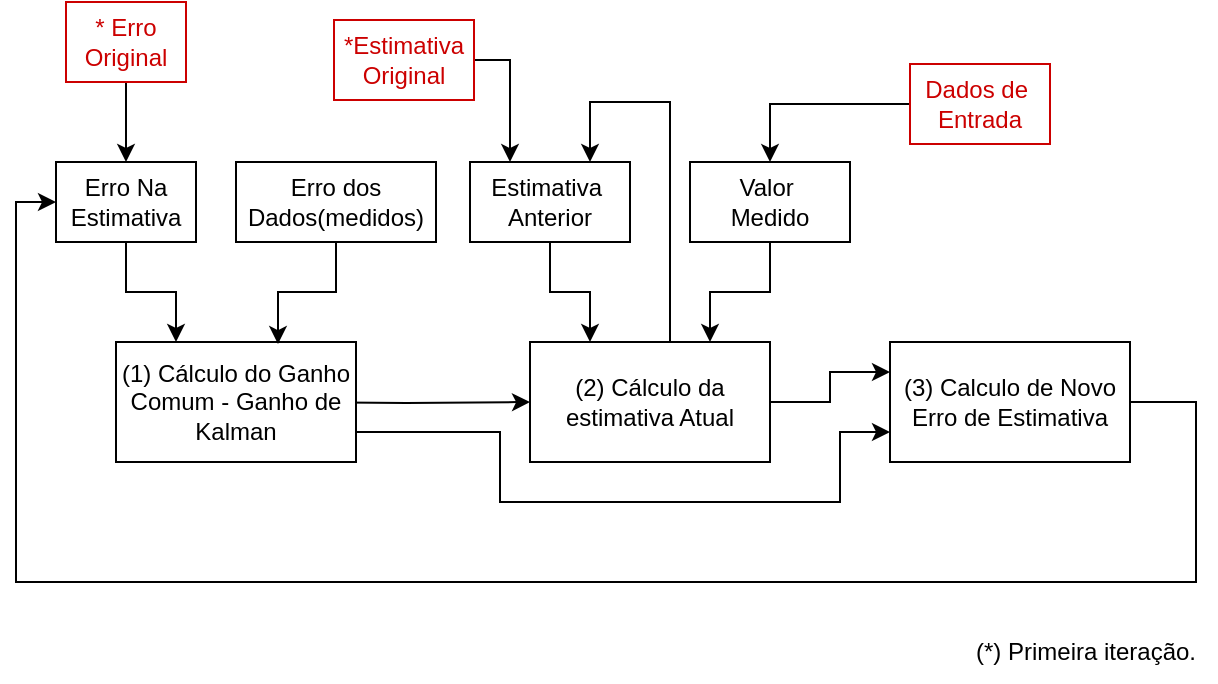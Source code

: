 <mxfile version="15.8.7" type="device" pages="3"><diagram id="5qCLGe_MaQcnqduGestA" name="Diagrama"><mxGraphModel dx="654" dy="649" grid="1" gridSize="10" guides="1" tooltips="1" connect="1" arrows="1" fold="1" page="1" pageScale="1" pageWidth="1169" pageHeight="827" math="0" shadow="0"><root><mxCell id="0"/><mxCell id="1" parent="0"/><mxCell id="zyYeSOG_edb1fySBmWZt-4" style="edgeStyle=orthogonalEdgeStyle;rounded=0;orthogonalLoop=1;jettySize=auto;html=1;entryX=0;entryY=0.5;entryDx=0;entryDy=0;" parent="1" target="zyYeSOG_edb1fySBmWZt-3" edge="1"><mxGeometry relative="1" as="geometry"><mxPoint x="142" y="510" as="sourcePoint"/></mxGeometry></mxCell><mxCell id="zyYeSOG_edb1fySBmWZt-8" style="edgeStyle=orthogonalEdgeStyle;rounded=0;orthogonalLoop=1;jettySize=auto;html=1;exitX=1;exitY=0.75;exitDx=0;exitDy=0;entryX=0;entryY=0.75;entryDx=0;entryDy=0;" parent="1" target="zyYeSOG_edb1fySBmWZt-5" edge="1"><mxGeometry relative="1" as="geometry"><Array as="points"><mxPoint x="252" y="525"/><mxPoint x="252" y="560"/><mxPoint x="422" y="560"/><mxPoint x="422" y="525"/></Array><mxPoint x="142" y="525" as="sourcePoint"/></mxGeometry></mxCell><mxCell id="zyYeSOG_edb1fySBmWZt-2" value="&lt;span&gt;(1) Cálculo do Ganho Comum - Ganho de Kalman&lt;/span&gt;" style="rounded=0;whiteSpace=wrap;html=1;" parent="1" vertex="1"><mxGeometry x="60" y="480" width="120" height="60" as="geometry"/></mxCell><mxCell id="zyYeSOG_edb1fySBmWZt-7" style="edgeStyle=orthogonalEdgeStyle;rounded=0;orthogonalLoop=1;jettySize=auto;html=1;exitX=1;exitY=0.5;exitDx=0;exitDy=0;entryX=0;entryY=0.25;entryDx=0;entryDy=0;" parent="1" source="zyYeSOG_edb1fySBmWZt-3" target="zyYeSOG_edb1fySBmWZt-5" edge="1"><mxGeometry relative="1" as="geometry"/></mxCell><mxCell id="1iIOuQRhQAufH55EFBsD-7" style="edgeStyle=orthogonalEdgeStyle;rounded=0;orthogonalLoop=1;jettySize=auto;html=1;entryX=0.75;entryY=0;entryDx=0;entryDy=0;" parent="1" source="zyYeSOG_edb1fySBmWZt-3" target="1iIOuQRhQAufH55EFBsD-1" edge="1"><mxGeometry relative="1" as="geometry"><mxPoint x="327" y="350" as="targetPoint"/><Array as="points"><mxPoint x="337" y="360"/><mxPoint x="297" y="360"/></Array></mxGeometry></mxCell><mxCell id="zyYeSOG_edb1fySBmWZt-3" value="(2) Cálculo da estimativa Atual" style="rounded=0;whiteSpace=wrap;html=1;" parent="1" vertex="1"><mxGeometry x="267" y="480" width="120" height="60" as="geometry"/></mxCell><mxCell id="zyYeSOG_edb1fySBmWZt-13" style="edgeStyle=orthogonalEdgeStyle;rounded=0;orthogonalLoop=1;jettySize=auto;html=1;entryX=0;entryY=0.5;entryDx=0;entryDy=0;fontColor=#CC0000;" parent="1" source="zyYeSOG_edb1fySBmWZt-5" target="zyYeSOG_edb1fySBmWZt-9" edge="1"><mxGeometry relative="1" as="geometry"><Array as="points"><mxPoint x="600" y="510"/><mxPoint x="600" y="600"/><mxPoint x="10" y="600"/><mxPoint x="10" y="410"/></Array></mxGeometry></mxCell><mxCell id="zyYeSOG_edb1fySBmWZt-5" value="(3) Calculo de Novo Erro de Estimativa" style="rounded=0;whiteSpace=wrap;html=1;" parent="1" vertex="1"><mxGeometry x="447" y="480" width="120" height="60" as="geometry"/></mxCell><mxCell id="zyYeSOG_edb1fySBmWZt-10" style="edgeStyle=orthogonalEdgeStyle;rounded=0;orthogonalLoop=1;jettySize=auto;html=1;entryX=0.25;entryY=0;entryDx=0;entryDy=0;" parent="1" source="zyYeSOG_edb1fySBmWZt-9" target="zyYeSOG_edb1fySBmWZt-2" edge="1"><mxGeometry relative="1" as="geometry"/></mxCell><mxCell id="zyYeSOG_edb1fySBmWZt-9" value="Erro Na Estimativa" style="rounded=0;whiteSpace=wrap;html=1;" parent="1" vertex="1"><mxGeometry x="30" y="390" width="70" height="40" as="geometry"/></mxCell><mxCell id="zyYeSOG_edb1fySBmWZt-12" style="edgeStyle=orthogonalEdgeStyle;rounded=0;orthogonalLoop=1;jettySize=auto;html=1;entryX=0.5;entryY=0;entryDx=0;entryDy=0;fontColor=#CC0000;" parent="1" source="zyYeSOG_edb1fySBmWZt-11" target="zyYeSOG_edb1fySBmWZt-9" edge="1"><mxGeometry relative="1" as="geometry"/></mxCell><mxCell id="zyYeSOG_edb1fySBmWZt-11" value="* Erro Original" style="rounded=0;whiteSpace=wrap;html=1;strokeColor=#CC0000;labelBackgroundColor=default;fontColor=#CC0000;" parent="1" vertex="1"><mxGeometry x="35" y="310" width="60" height="40" as="geometry"/></mxCell><mxCell id="zyYeSOG_edb1fySBmWZt-15" style="edgeStyle=orthogonalEdgeStyle;rounded=0;orthogonalLoop=1;jettySize=auto;html=1;exitX=0.5;exitY=1;exitDx=0;exitDy=0;entryX=0.675;entryY=0.017;entryDx=0;entryDy=0;entryPerimeter=0;fontColor=#000000;" parent="1" source="zyYeSOG_edb1fySBmWZt-14" target="zyYeSOG_edb1fySBmWZt-2" edge="1"><mxGeometry relative="1" as="geometry"/></mxCell><mxCell id="zyYeSOG_edb1fySBmWZt-14" value="&lt;font&gt;Erro dos Dados(medidos)&lt;/font&gt;" style="rounded=0;whiteSpace=wrap;html=1;labelBackgroundColor=default;fontColor=#000000;strokeColor=#000000;" parent="1" vertex="1"><mxGeometry x="120" y="390" width="100" height="40" as="geometry"/></mxCell><mxCell id="1iIOuQRhQAufH55EFBsD-2" style="edgeStyle=orthogonalEdgeStyle;rounded=0;orthogonalLoop=1;jettySize=auto;html=1;entryX=0.25;entryY=0;entryDx=0;entryDy=0;" parent="1" source="1iIOuQRhQAufH55EFBsD-1" target="zyYeSOG_edb1fySBmWZt-3" edge="1"><mxGeometry relative="1" as="geometry"/></mxCell><mxCell id="1iIOuQRhQAufH55EFBsD-1" value="Estimativa&amp;nbsp;&lt;br&gt;Anterior" style="rounded=0;whiteSpace=wrap;html=1;" parent="1" vertex="1"><mxGeometry x="237" y="390" width="80" height="40" as="geometry"/></mxCell><mxCell id="1iIOuQRhQAufH55EFBsD-11" style="edgeStyle=orthogonalEdgeStyle;rounded=0;orthogonalLoop=1;jettySize=auto;html=1;entryX=0.25;entryY=0;entryDx=0;entryDy=0;" parent="1" source="1iIOuQRhQAufH55EFBsD-3" target="1iIOuQRhQAufH55EFBsD-1" edge="1"><mxGeometry relative="1" as="geometry"><Array as="points"><mxPoint x="257" y="339"/></Array></mxGeometry></mxCell><mxCell id="1iIOuQRhQAufH55EFBsD-3" value="*Estimativa&lt;br&gt;Original" style="rounded=0;whiteSpace=wrap;html=1;strokeColor=#CC0000;labelBackgroundColor=default;fontColor=#CC0000;" parent="1" vertex="1"><mxGeometry x="169" y="319" width="70" height="40" as="geometry"/></mxCell><mxCell id="1iIOuQRhQAufH55EFBsD-6" style="edgeStyle=orthogonalEdgeStyle;rounded=0;orthogonalLoop=1;jettySize=auto;html=1;entryX=0.75;entryY=0;entryDx=0;entryDy=0;" parent="1" source="1iIOuQRhQAufH55EFBsD-5" target="zyYeSOG_edb1fySBmWZt-3" edge="1"><mxGeometry relative="1" as="geometry"/></mxCell><mxCell id="1iIOuQRhQAufH55EFBsD-5" value="Valor&amp;nbsp;&lt;br&gt;Medido" style="rounded=0;whiteSpace=wrap;html=1;" parent="1" vertex="1"><mxGeometry x="347" y="390" width="80" height="40" as="geometry"/></mxCell><mxCell id="1iIOuQRhQAufH55EFBsD-10" style="edgeStyle=orthogonalEdgeStyle;rounded=0;orthogonalLoop=1;jettySize=auto;html=1;" parent="1" source="1iIOuQRhQAufH55EFBsD-8" target="1iIOuQRhQAufH55EFBsD-5" edge="1"><mxGeometry relative="1" as="geometry"/></mxCell><mxCell id="1iIOuQRhQAufH55EFBsD-8" value="Dados de&amp;nbsp;&lt;br&gt;Entrada" style="rounded=0;whiteSpace=wrap;html=1;strokeColor=#CC0000;labelBackgroundColor=default;fontColor=#CC0000;" parent="1" vertex="1"><mxGeometry x="457" y="341" width="70" height="40" as="geometry"/></mxCell><mxCell id="1iIOuQRhQAufH55EFBsD-12" value="(*) Primeira iteração." style="text;html=1;strokeColor=none;fillColor=none;align=center;verticalAlign=middle;whiteSpace=wrap;rounded=0;" parent="1" vertex="1"><mxGeometry x="480" y="620" width="130" height="30" as="geometry"/></mxCell></root></mxGraphModel></diagram><diagram id="UlwowkW0sOfQX_4OCK4z" name="Ganho de Kalman"><mxGraphModel dx="654" dy="649" grid="1" gridSize="10" guides="1" tooltips="1" connect="1" arrows="1" fold="1" page="1" pageScale="1" pageWidth="1169" pageHeight="827" math="1" shadow="0"><root><mxCell id="W5aPKO_PqQTQbyvlxbM4-0"/><mxCell id="W5aPKO_PqQTQbyvlxbM4-1" parent="W5aPKO_PqQTQbyvlxbM4-0"/><mxCell id="Sb0JPvxeKnbMfqpS22F1-0" value="&lt;span&gt;(1) Cálculo do Ganho Comum - Ganho de Kalman&lt;/span&gt;" style="rounded=0;whiteSpace=wrap;html=1;" vertex="1" parent="W5aPKO_PqQTQbyvlxbM4-1"><mxGeometry x="310" y="230" width="120" height="60" as="geometry"/></mxCell><mxCell id="Sb0JPvxeKnbMfqpS22F1-1" style="edgeStyle=orthogonalEdgeStyle;rounded=0;orthogonalLoop=1;jettySize=auto;html=1;entryX=0.25;entryY=0;entryDx=0;entryDy=0;" edge="1" parent="W5aPKO_PqQTQbyvlxbM4-1" source="Sb0JPvxeKnbMfqpS22F1-2" target="Sb0JPvxeKnbMfqpS22F1-0"><mxGeometry relative="1" as="geometry"/></mxCell><mxCell id="Sb0JPvxeKnbMfqpS22F1-2" value="Erro Na Estimativa" style="rounded=0;whiteSpace=wrap;html=1;" vertex="1" parent="W5aPKO_PqQTQbyvlxbM4-1"><mxGeometry x="280" y="140" width="70" height="40" as="geometry"/></mxCell><mxCell id="Sb0JPvxeKnbMfqpS22F1-3" style="edgeStyle=orthogonalEdgeStyle;rounded=0;orthogonalLoop=1;jettySize=auto;html=1;exitX=0.5;exitY=1;exitDx=0;exitDy=0;entryX=0.675;entryY=0.017;entryDx=0;entryDy=0;entryPerimeter=0;fontColor=#000000;" edge="1" parent="W5aPKO_PqQTQbyvlxbM4-1" source="Sb0JPvxeKnbMfqpS22F1-4" target="Sb0JPvxeKnbMfqpS22F1-0"><mxGeometry relative="1" as="geometry"/></mxCell><mxCell id="Sb0JPvxeKnbMfqpS22F1-4" value="&lt;font&gt;Erro dos Dados(medidos)&lt;/font&gt;" style="rounded=0;whiteSpace=wrap;html=1;labelBackgroundColor=default;fontColor=#000000;strokeColor=#000000;" vertex="1" parent="W5aPKO_PqQTQbyvlxbM4-1"><mxGeometry x="370" y="140" width="100" height="40" as="geometry"/></mxCell></root></mxGraphModel></diagram><diagram id="6h5Pacnmt9mCrE8gxBsQ" name="Estimativa Atual"><mxGraphModel dx="654" dy="649" grid="1" gridSize="10" guides="1" tooltips="1" connect="1" arrows="1" fold="1" page="1" pageScale="1" pageWidth="1169" pageHeight="827" math="1" shadow="0"><root><mxCell id="i5QyxgYnKB9aPIgEcYvH-0"/><mxCell id="i5QyxgYnKB9aPIgEcYvH-1" parent="i5QyxgYnKB9aPIgEcYvH-0"/><mxCell id="i5QyxgYnKB9aPIgEcYvH-2" style="edgeStyle=orthogonalEdgeStyle;rounded=0;orthogonalLoop=1;jettySize=auto;html=1;entryX=0.75;entryY=0;entryDx=0;entryDy=0;" edge="1" parent="i5QyxgYnKB9aPIgEcYvH-1" source="i5QyxgYnKB9aPIgEcYvH-3" target="i5QyxgYnKB9aPIgEcYvH-5"><mxGeometry relative="1" as="geometry"><mxPoint x="327" y="350" as="targetPoint"/><Array as="points"><mxPoint x="337" y="360"/><mxPoint x="297" y="360"/></Array></mxGeometry></mxCell><mxCell id="i5QyxgYnKB9aPIgEcYvH-3" value="(2) Cálculo da estimativa Atual" style="rounded=0;whiteSpace=wrap;html=1;" vertex="1" parent="i5QyxgYnKB9aPIgEcYvH-1"><mxGeometry x="267" y="480" width="120" height="60" as="geometry"/></mxCell><mxCell id="i5QyxgYnKB9aPIgEcYvH-4" style="edgeStyle=orthogonalEdgeStyle;rounded=0;orthogonalLoop=1;jettySize=auto;html=1;entryX=0.25;entryY=0;entryDx=0;entryDy=0;" edge="1" parent="i5QyxgYnKB9aPIgEcYvH-1" source="i5QyxgYnKB9aPIgEcYvH-5" target="i5QyxgYnKB9aPIgEcYvH-3"><mxGeometry relative="1" as="geometry"/></mxCell><mxCell id="i5QyxgYnKB9aPIgEcYvH-5" value="Estimativa&amp;nbsp;&lt;br&gt;Anterior" style="rounded=0;whiteSpace=wrap;html=1;" vertex="1" parent="i5QyxgYnKB9aPIgEcYvH-1"><mxGeometry x="237" y="390" width="80" height="40" as="geometry"/></mxCell><mxCell id="i5QyxgYnKB9aPIgEcYvH-6" style="edgeStyle=orthogonalEdgeStyle;rounded=0;orthogonalLoop=1;jettySize=auto;html=1;entryX=0.25;entryY=0;entryDx=0;entryDy=0;" edge="1" parent="i5QyxgYnKB9aPIgEcYvH-1" source="i5QyxgYnKB9aPIgEcYvH-7" target="i5QyxgYnKB9aPIgEcYvH-5"><mxGeometry relative="1" as="geometry"><Array as="points"><mxPoint x="257" y="339"/></Array></mxGeometry></mxCell><mxCell id="i5QyxgYnKB9aPIgEcYvH-7" value="*Estimativa&lt;br&gt;Original" style="rounded=0;whiteSpace=wrap;html=1;strokeColor=#CC0000;labelBackgroundColor=default;fontColor=#CC0000;" vertex="1" parent="i5QyxgYnKB9aPIgEcYvH-1"><mxGeometry x="169" y="319" width="70" height="40" as="geometry"/></mxCell><mxCell id="i5QyxgYnKB9aPIgEcYvH-8" style="edgeStyle=orthogonalEdgeStyle;rounded=0;orthogonalLoop=1;jettySize=auto;html=1;entryX=0.75;entryY=0;entryDx=0;entryDy=0;" edge="1" parent="i5QyxgYnKB9aPIgEcYvH-1" source="i5QyxgYnKB9aPIgEcYvH-9" target="i5QyxgYnKB9aPIgEcYvH-3"><mxGeometry relative="1" as="geometry"/></mxCell><mxCell id="i5QyxgYnKB9aPIgEcYvH-9" value="Valor&amp;nbsp;&lt;br&gt;Medido" style="rounded=0;whiteSpace=wrap;html=1;" vertex="1" parent="i5QyxgYnKB9aPIgEcYvH-1"><mxGeometry x="347" y="390" width="80" height="40" as="geometry"/></mxCell><mxCell id="i5QyxgYnKB9aPIgEcYvH-10" style="edgeStyle=orthogonalEdgeStyle;rounded=0;orthogonalLoop=1;jettySize=auto;html=1;" edge="1" parent="i5QyxgYnKB9aPIgEcYvH-1" source="i5QyxgYnKB9aPIgEcYvH-11" target="i5QyxgYnKB9aPIgEcYvH-9"><mxGeometry relative="1" as="geometry"/></mxCell><mxCell id="i5QyxgYnKB9aPIgEcYvH-11" value="Dados de&amp;nbsp;&lt;br&gt;Entrada" style="rounded=0;whiteSpace=wrap;html=1;strokeColor=#CC0000;labelBackgroundColor=default;fontColor=#CC0000;" vertex="1" parent="i5QyxgYnKB9aPIgEcYvH-1"><mxGeometry x="457" y="341" width="70" height="40" as="geometry"/></mxCell></root></mxGraphModel></diagram></mxfile>